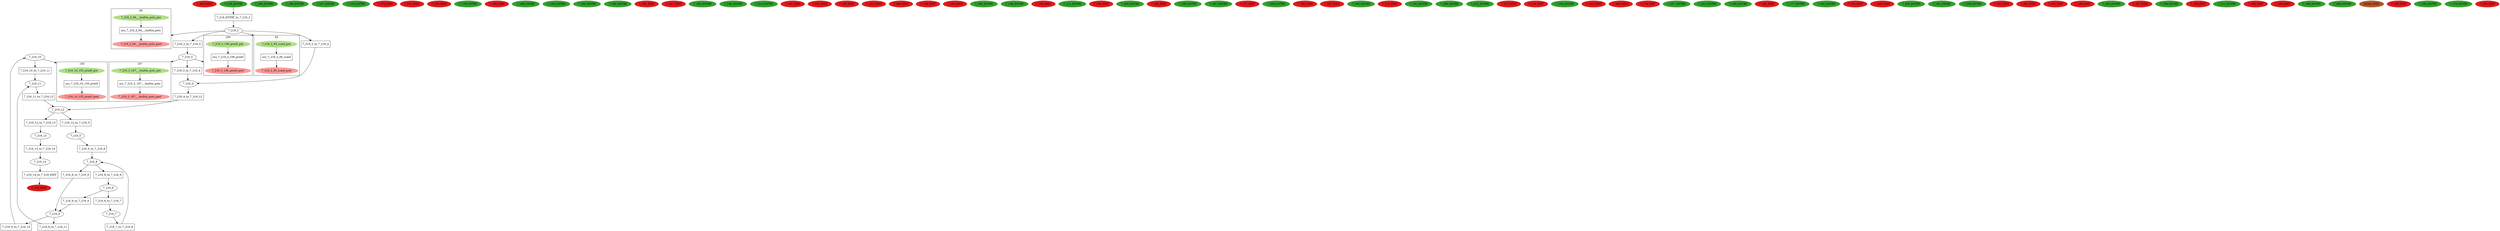 digraph model { 
compound=true; 
node  [style="filled", colorscheme="paired12"];  "7_203_EXIT" [shape=ellipse, color=6, style=filled];
  "7_216_10" [shape=ellipse, style=""];
subgraph "cluster_7_216_10_155" { 
label="155"  "7_216_10_155_printf_pre" [shape=ellipse, style=""];
  "7_216_10_155_printf_post" [shape=ellipse, style=""];
  "sys_7_216_10_155_printf" [shape=box, style=""];
  "sys_7_216_10_155_printf" [label="sys_7_216_10_155_printf\n"];
  "sys_7_216_10_155_printf" -> "7_216_10_155_printf_post" [label="", arrowhead="normal"];
  "7_216_10_155_printf_pre" -> "sys_7_216_10_155_printf" [label="", arrowhead="normal"];
}
  "7_216_10" -> "7_216_10_155_printf_pre" [lhead="cluster_7_216_10_155"];
  "7_216_10_155_printf_pre" [color=3, style=filled];
  "7_216_10_155_printf_post" [color=5, style=filled];
  "7_204_ENTRY" [shape=ellipse, color=4, style=filled];
  "7_186_ENTRY" [shape=ellipse, color=4, style=filled];
  "7_216_EXIT" [shape=ellipse, color=6, style=filled];
  "7_197_ENTRY" [shape=ellipse, color=4, style=filled];
  "7_210_ENTRY" [shape=ellipse, color=4, style=filled];
  "7_178_EXIT" [shape=ellipse, color=6, style=filled];
  "7_211_EXIT" [shape=ellipse, color=6, style=filled];
  "7_193_EXIT" [shape=ellipse, color=6, style=filled];
  "7_216_ENTRY" [shape=ellipse, color=4, style=filled];
  "7_178_ENTRY" [shape=ellipse, color=4, style=filled];
  "7_199_EXIT" [shape=ellipse, color=6, style=filled];
  "7_199_ENTRY" [shape=ellipse, color=4, style=filled];
  "7_193_ENTRY" [shape=ellipse, color=4, style=filled];
  "7_190_ENTRY" [shape=ellipse, color=4, style=filled];
  "7_182_ENTRY" [shape=ellipse, color=4, style=filled];
  "7_185_EXIT" [shape=ellipse, color=6, style=filled];
  "7_187_EXIT" [shape=ellipse, color=6, style=filled];
  "7_216_12" [shape=ellipse, style=""];
  "7_183_ENTRY" [shape=ellipse, color=4, style=filled];
  "7_196_ENTRY" [shape=ellipse, color=4, style=filled];
  "7_216_11" [shape=ellipse, style=""];
  "7_214_ENTRY" [shape=ellipse, color=4, style=filled];
  "7_216_14" [shape=ellipse, style=""];
  "7_181_EXIT" [shape=ellipse, color=6, style=filled];
  "7_210_EXIT" [shape=ellipse, color=6, style=filled];
  "7_216_13" [shape=ellipse, style=""];
  "7_183_EXIT" [shape=ellipse, color=6, style=filled];
  "7_192_EXIT" [shape=ellipse, color=6, style=filled];
  "7_200_EXIT" [shape=ellipse, color=6, style=filled];
  "7_194_EXIT" [shape=ellipse, color=6, style=filled];
  "7_180_EXIT" [shape=ellipse, color=6, style=filled];
  "7_180_ENTRY" [shape=ellipse, color=4, style=filled];
  "7_198_ENTRY" [shape=ellipse, color=4, style=filled];
  "7_202_EXIT" [shape=ellipse, color=6, style=filled];
  "7_212_ENTRY" [shape=ellipse, color=4, style=filled];
  "7_190_EXIT" [shape=ellipse, color=6, style=filled];
  "7_203_ENTRY" [shape=ellipse, color=4, style=filled];
  "7_204_EXIT" [shape=ellipse, color=6, style=filled];
  "7_188_ENTRY" [shape=ellipse, color=4, style=filled];
  "7_187_ENTRY" [shape=ellipse, color=4, style=filled];
  "7_177_EXIT" [shape=ellipse, color=6, style=filled];
  "7_208_ENTRY" [shape=ellipse, color=4, style=filled];
  "7_196_EXIT" [shape=ellipse, color=6, style=filled];
  "7_197_EXIT" [shape=ellipse, color=6, style=filled];
  "7_195_ENTRY" [shape=ellipse, color=4, style=filled];
  "7_212_EXIT" [shape=ellipse, color=6, style=filled];
  "7_191_ENTRY" [shape=ellipse, color=4, style=filled];
  "7_200_ENTRY" [shape=ellipse, color=4, style=filled];
  "7_213_ENTRY" [shape=ellipse, color=4, style=filled];
  "7_213_EXIT" [shape=ellipse, color=6, style=filled];
  "7_214_EXIT" [shape=ellipse, color=6, style=filled];
  "7_192_ENTRY" [shape=ellipse, color=4, style=filled];
  "7_182_EXIT" [shape=ellipse, color=6, style=filled];
  "7_205_EXIT" [shape=ellipse, color=6, style=filled];
  "7_179_EXIT" [shape=ellipse, color=6, style=filled];
  "7_207_ENTRY" [shape=ellipse, color=4, style=filled];
  "7_215_ENTRY" [shape=ellipse, color=4, style=filled];
  "7_185_ENTRY" [shape=ellipse, color=4, style=filled];
  "7_184_EXIT" [shape=ellipse, color=6, style=filled];
  "7_177_ENTRY" [shape=ellipse, color=4, style=filled];
  "7_201_ENTRY" [shape=ellipse, color=4, style=filled];
  "7_215_EXIT" [shape=ellipse, color=6, style=filled];
  "7_208_EXIT" [shape=ellipse, color=6, style=filled];
  "7_205_ENTRY" [shape=ellipse, color=4, style=filled];
  "7_181_ENTRY" [shape=ellipse, color=4, style=filled];
  "7_209_ENTRY" [shape=ellipse, color=4, style=filled];
  "7_191_EXIT" [shape=ellipse, color=6, style=filled];
  "7_216_3" [shape=ellipse, style=""];
subgraph "cluster_7_216_3_106" { 
label="106"  "7_216_3_106_printf_post" [shape=ellipse, style=""];
  "7_216_3_106_printf_pre" [shape=ellipse, style=""];
  "sys_7_216_3_106_printf" [shape=box, style=""];
  "sys_7_216_3_106_printf" [label="sys_7_216_3_106_printf\n"];
  "7_216_3_106_printf_pre" -> "sys_7_216_3_106_printf" [label="", arrowhead="normal"];
  "sys_7_216_3_106_printf" -> "7_216_3_106_printf_post" [label="", arrowhead="normal"];
}
  "7_216_3" -> "7_216_3_106_printf_post" [lhead="cluster_7_216_3_106"];
  "7_216_3_106_printf_pre" [color=3, style=filled];
  "7_216_3_106_printf_post" [color=5, style=filled];
subgraph "cluster_7_216_3_107" { 
label="107"  "7_216_3_107___builtin_puts_pre" [shape=ellipse, style=""];
  "7_216_3_107___builtin_puts_post" [shape=ellipse, style=""];
  "sys_7_216_3_107___builtin_puts" [shape=box, style=""];
  "sys_7_216_3_107___builtin_puts" [label="sys_7_216_3_107___builtin_puts\n"];
  "sys_7_216_3_107___builtin_puts" -> "7_216_3_107___builtin_puts_post" [label="", arrowhead="normal"];
  "7_216_3_107___builtin_puts_pre" -> "sys_7_216_3_107___builtin_puts" [label="", arrowhead="normal"];
}
  "7_216_3" -> "7_216_3_107___builtin_puts_pre" [lhead="cluster_7_216_3_107"];
  "7_216_3_107___builtin_puts_pre" [color=3, style=filled];
  "7_216_3_107___builtin_puts_post" [color=5, style=filled];
  "7_216_2" [shape=ellipse, style=""];
subgraph "cluster_7_216_2_94" { 
label="94"  "7_216_2_94___builtin_puts_post" [shape=ellipse, style=""];
  "7_216_2_94___builtin_puts_pre" [shape=ellipse, style=""];
  "sys_7_216_2_94___builtin_puts" [shape=box, style=""];
  "sys_7_216_2_94___builtin_puts" [label="sys_7_216_2_94___builtin_puts\n"];
  "7_216_2_94___builtin_puts_pre" -> "sys_7_216_2_94___builtin_puts" [label="", arrowhead="normal"];
  "sys_7_216_2_94___builtin_puts" -> "7_216_2_94___builtin_puts_post" [label="", arrowhead="normal"];
}
  "7_216_2" -> "7_216_2_94___builtin_puts_post" [lhead="cluster_7_216_2_94"];
  "7_216_2_94___builtin_puts_pre" [color=3, style=filled];
  "7_216_2_94___builtin_puts_post" [color=5, style=filled];
subgraph "cluster_7_216_2_95" { 
label="95"  "7_216_2_95_scanf_pre" [shape=ellipse, style=""];
  "7_216_2_95_scanf_post" [shape=ellipse, style=""];
  "sys_7_216_2_95_scanf" [shape=box, style=""];
  "sys_7_216_2_95_scanf" [label="sys_7_216_2_95_scanf\n"];
  "sys_7_216_2_95_scanf" -> "7_216_2_95_scanf_post" [label="", arrowhead="normal"];
  "7_216_2_95_scanf_pre" -> "sys_7_216_2_95_scanf" [label="", arrowhead="normal"];
}
  "7_216_2" -> "7_216_2_95_scanf_pre" [lhead="cluster_7_216_2_95"];
  "7_216_2_95_scanf_pre" [color=3, style=filled];
  "7_216_2_95_scanf_post" [color=5, style=filled];
  "7_216_5" [shape=ellipse, style=""];
  "7_201_EXIT" [shape=ellipse, color=6, style=filled];
  "7_195_EXIT" [shape=ellipse, color=6, style=filled];
  "7_216_4" [shape=ellipse, style=""];
  "7_216_7" [shape=ellipse, style=""];
  "7_189_EXIT" [shape=ellipse, color=6, style=filled];
  "7_216_6" [shape=ellipse, style=""];
  "7_216_9" [shape=ellipse, style=""];
  "7_216_8" [shape=ellipse, style=""];
  "7_202_ENTRY" [shape=ellipse, color=4, style=filled];
  "7_207_EXIT" [shape=ellipse, color=6, style=filled];
  "7_184_ENTRY" [shape=ellipse, color=4, style=filled];
  "7_198_EXIT" [shape=ellipse, color=6, style=filled];
  "7_211_ENTRY" [shape=ellipse, color=4, style=filled];
  "7_186_EXIT" [shape=ellipse, color=6, style=filled];
  "7_206_EXIT" [shape=ellipse, color=6, style=filled];
  "7_189_ENTRY" [shape=ellipse, color=4, style=filled];
  "7_206_ENTRY" [shape=ellipse, color=4, style=filled];
  "Global_EXIT" [shape=ellipse, color=12, style=filled];
  "7_188_EXIT" [shape=ellipse, color=6, style=filled];
  "7_194_ENTRY" [shape=ellipse, color=4, style=filled];
  "7_179_ENTRY" [shape=ellipse, color=4, style=filled];
  "7_209_EXIT" [shape=ellipse, color=6, style=filled];
  "7_216_11_to_7_216_12" [shape=box, style=""];
  "7_216_11_to_7_216_12" [label="7_216_11_to_7_216_12\n"];
  "7_216_12_to_7_216_13" [shape=box, style=""];
  "7_216_12_to_7_216_13" [label="7_216_12_to_7_216_13\n"];
  "7_216_4_to_7_216_12" [shape=box, style=""];
  "7_216_4_to_7_216_12" [label="7_216_4_to_7_216_12\n"];
  "7_216_2_to_7_216_3" [shape=box, style=""];
  "7_216_2_to_7_216_3" [label="7_216_2_to_7_216_3\n"];
  "7_216_6_to_7_216_9" [shape=box, style=""];
  "7_216_6_to_7_216_9" [label="7_216_6_to_7_216_9\n"];
  "7_216_2_to_7_216_4" [shape=box, style=""];
  "7_216_2_to_7_216_4" [label="7_216_2_to_7_216_4\n"];
  "7_216_6_to_7_216_7" [shape=box, style=""];
  "7_216_6_to_7_216_7" [label="7_216_6_to_7_216_7\n"];
  "7_216_9_to_7_216_11" [shape=box, style=""];
  "7_216_9_to_7_216_11" [label="7_216_9_to_7_216_11\n"];
  "7_216_9_to_7_216_10" [shape=box, style=""];
  "7_216_9_to_7_216_10" [label="7_216_9_to_7_216_10\n"];
  "7_216_3_to_7_216_4" [shape=box, style=""];
  "7_216_3_to_7_216_4" [label="7_216_3_to_7_216_4\n"];
  "7_216_10_to_7_216_11" [shape=box, style=""];
  "7_216_10_to_7_216_11" [label="7_216_10_to_7_216_11\n"];
  "7_216_5_to_7_216_8" [shape=box, style=""];
  "7_216_5_to_7_216_8" [label="7_216_5_to_7_216_8\n"];
  "7_216_8_to_7_216_9" [shape=box, style=""];
  "7_216_8_to_7_216_9" [label="7_216_8_to_7_216_9\n"];
  "7_216_14_to_7_216_EXIT" [shape=box, style=""];
  "7_216_14_to_7_216_EXIT" [label="7_216_14_to_7_216_EXIT\n"];
  "7_216_7_to_7_216_8" [shape=box, style=""];
  "7_216_7_to_7_216_8" [label="7_216_7_to_7_216_8\n"];
  "7_216_13_to_7_216_14" [shape=box, style=""];
  "7_216_13_to_7_216_14" [label="7_216_13_to_7_216_14\n"];
  "7_216_8_to_7_216_6" [shape=box, style=""];
  "7_216_8_to_7_216_6" [label="7_216_8_to_7_216_6\n"];
  "7_216_ENTRY_to_7_216_2" [shape=box, style=""];
  "7_216_ENTRY_to_7_216_2" [label="7_216_ENTRY_to_7_216_2\n"];
  "7_216_12_to_7_216_5" [shape=box, style=""];
  "7_216_12_to_7_216_5" [label="7_216_12_to_7_216_5\n"];
  "7_216_2" -> "7_216_2_to_7_216_3" [label="", arrowhead="normal"];
  "7_216_11_to_7_216_12" -> "7_216_12" [label="", arrowhead="normal"];
  "7_216_9_to_7_216_10" -> "7_216_10" [label="", arrowhead="normal"];
  "7_216_10" -> "7_216_10_to_7_216_11" [label="", arrowhead="normal"];
  "7_216_9" -> "7_216_9_to_7_216_11" [label="", arrowhead="normal"];
  "7_216_8" -> "7_216_8_to_7_216_9" [label="", arrowhead="normal"];
  "7_216_7" -> "7_216_7_to_7_216_8" [label="", arrowhead="normal"];
  "7_216_11" -> "7_216_11_to_7_216_12" [label="", arrowhead="normal"];
  "7_216_13" -> "7_216_13_to_7_216_14" [label="", arrowhead="normal"];
  "7_216_9" -> "7_216_9_to_7_216_10" [label="", arrowhead="normal"];
  "7_216_8_to_7_216_9" -> "7_216_9" [label="", arrowhead="normal"];
  "7_216_12_to_7_216_5" -> "7_216_5" [label="", arrowhead="normal"];
  "7_216_13_to_7_216_14" -> "7_216_14" [label="", arrowhead="normal"];
  "7_216_2_to_7_216_3" -> "7_216_3" [label="", arrowhead="normal"];
  "7_216_6" -> "7_216_6_to_7_216_9" [label="", arrowhead="normal"];
  "7_216_2_to_7_216_4" -> "7_216_4" [label="", arrowhead="normal"];
  "7_216_8_to_7_216_6" -> "7_216_6" [label="", arrowhead="normal"];
  "7_216_5_to_7_216_8" -> "7_216_8" [label="", arrowhead="normal"];
  "7_216_14_to_7_216_EXIT" -> "7_216_EXIT" [label="", arrowhead="normal"];
  "7_216_5" -> "7_216_5_to_7_216_8" [label="", arrowhead="normal"];
  "7_216_4_to_7_216_12" -> "7_216_12" [label="", arrowhead="normal"];
  "7_216_2" -> "7_216_2_to_7_216_4" [label="", arrowhead="normal"];
  "7_216_12_to_7_216_13" -> "7_216_13" [label="", arrowhead="normal"];
  "7_216_12" -> "7_216_12_to_7_216_5" [label="", arrowhead="normal"];
  "7_216_8" -> "7_216_8_to_7_216_6" [label="", arrowhead="normal"];
  "7_216_6" -> "7_216_6_to_7_216_7" [label="", arrowhead="normal"];
  "7_216_12" -> "7_216_12_to_7_216_13" [label="", arrowhead="normal"];
  "7_216_6_to_7_216_7" -> "7_216_7" [label="", arrowhead="normal"];
  "7_216_6_to_7_216_9" -> "7_216_9" [label="", arrowhead="normal"];
  "7_216_3_to_7_216_4" -> "7_216_4" [label="", arrowhead="normal"];
  "7_216_9_to_7_216_11" -> "7_216_11" [label="", arrowhead="normal"];
  "7_216_ENTRY_to_7_216_2" -> "7_216_2" [label="", arrowhead="normal"];
  "7_216_10_to_7_216_11" -> "7_216_11" [label="", arrowhead="normal"];
  "7_216_3" -> "7_216_3_to_7_216_4" [label="", arrowhead="normal"];
  "7_216_ENTRY" -> "7_216_ENTRY_to_7_216_2" [label="", arrowhead="normal"];
  "7_216_14" -> "7_216_14_to_7_216_EXIT" [label="", arrowhead="normal"];
  "7_216_7_to_7_216_8" -> "7_216_8" [label="", arrowhead="normal"];
  "7_216_4" -> "7_216_4_to_7_216_12" [label="", arrowhead="normal"];
}
